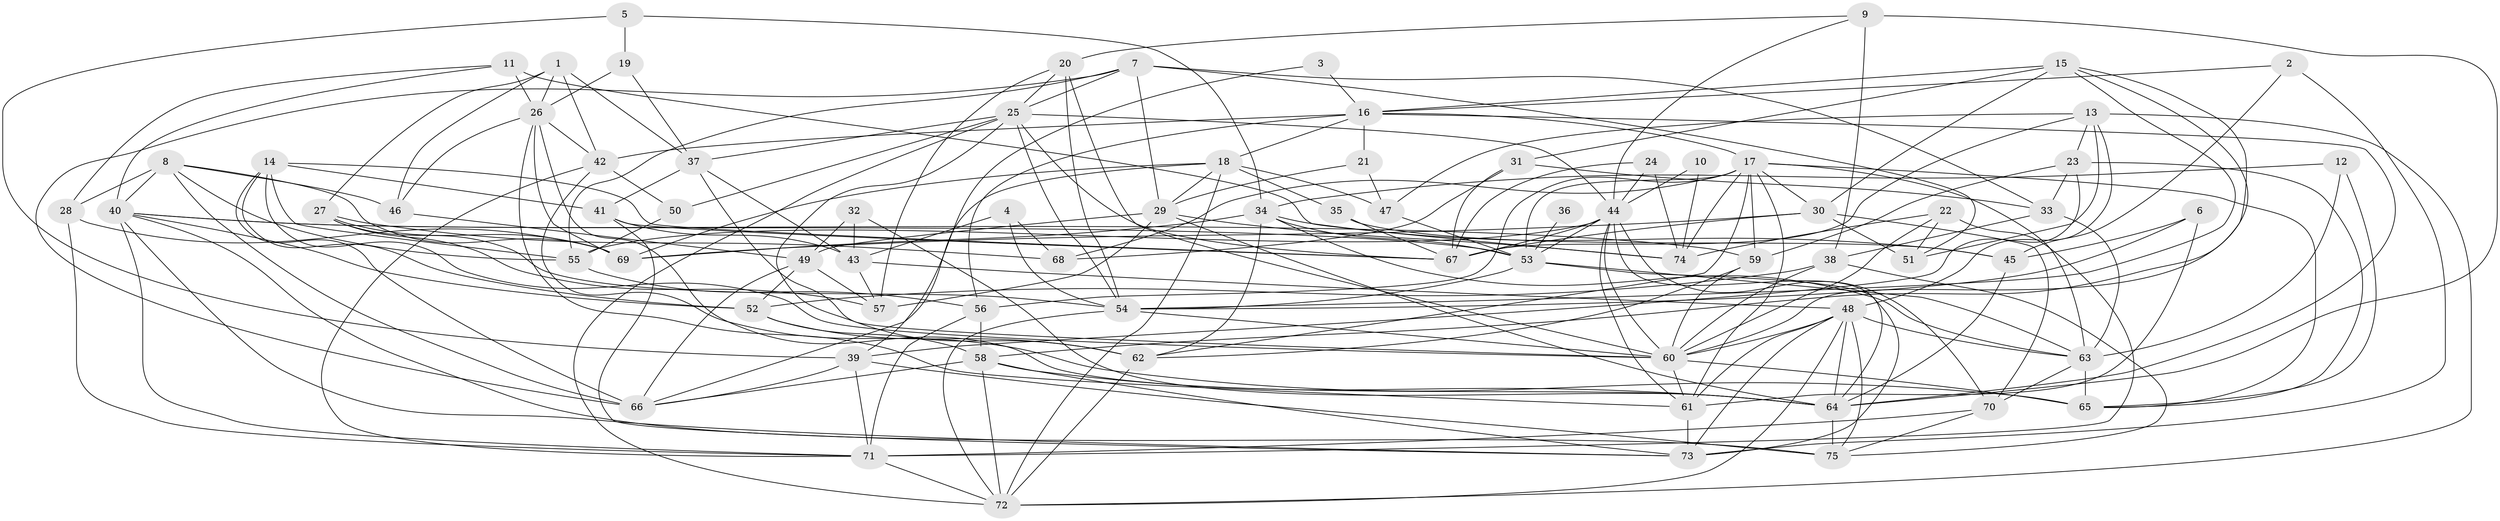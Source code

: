 // original degree distribution, {2: 0.15436241610738255, 5: 0.2214765100671141, 6: 0.09395973154362416, 4: 0.2751677852348993, 7: 0.020134228187919462, 3: 0.2214765100671141, 9: 0.006711409395973154, 8: 0.006711409395973154}
// Generated by graph-tools (version 1.1) at 2025/50/03/09/25 03:50:04]
// undirected, 75 vertices, 215 edges
graph export_dot {
graph [start="1"]
  node [color=gray90,style=filled];
  1;
  2;
  3;
  4;
  5;
  6;
  7;
  8;
  9;
  10;
  11;
  12;
  13;
  14;
  15;
  16;
  17;
  18;
  19;
  20;
  21;
  22;
  23;
  24;
  25;
  26;
  27;
  28;
  29;
  30;
  31;
  32;
  33;
  34;
  35;
  36;
  37;
  38;
  39;
  40;
  41;
  42;
  43;
  44;
  45;
  46;
  47;
  48;
  49;
  50;
  51;
  52;
  53;
  54;
  55;
  56;
  57;
  58;
  59;
  60;
  61;
  62;
  63;
  64;
  65;
  66;
  67;
  68;
  69;
  70;
  71;
  72;
  73;
  74;
  75;
  1 -- 26 [weight=1.0];
  1 -- 27 [weight=1.0];
  1 -- 37 [weight=1.0];
  1 -- 42 [weight=1.0];
  1 -- 46 [weight=1.0];
  2 -- 16 [weight=1.0];
  2 -- 45 [weight=1.0];
  2 -- 73 [weight=1.0];
  3 -- 16 [weight=1.0];
  3 -- 39 [weight=1.0];
  4 -- 43 [weight=1.0];
  4 -- 54 [weight=1.0];
  4 -- 68 [weight=1.0];
  5 -- 19 [weight=1.0];
  5 -- 34 [weight=1.0];
  5 -- 39 [weight=1.0];
  6 -- 45 [weight=1.0];
  6 -- 54 [weight=1.0];
  6 -- 61 [weight=1.0];
  7 -- 25 [weight=1.0];
  7 -- 29 [weight=1.0];
  7 -- 33 [weight=1.0];
  7 -- 51 [weight=1.0];
  7 -- 55 [weight=1.0];
  7 -- 66 [weight=1.0];
  8 -- 28 [weight=1.0];
  8 -- 40 [weight=1.0];
  8 -- 46 [weight=1.0];
  8 -- 55 [weight=1.0];
  8 -- 66 [weight=1.0];
  8 -- 69 [weight=1.0];
  9 -- 20 [weight=1.0];
  9 -- 38 [weight=1.0];
  9 -- 44 [weight=1.0];
  9 -- 64 [weight=1.0];
  10 -- 44 [weight=1.0];
  10 -- 74 [weight=1.0];
  11 -- 26 [weight=2.0];
  11 -- 28 [weight=1.0];
  11 -- 40 [weight=1.0];
  11 -- 74 [weight=1.0];
  12 -- 34 [weight=1.0];
  12 -- 63 [weight=1.0];
  12 -- 65 [weight=1.0];
  13 -- 23 [weight=1.0];
  13 -- 47 [weight=1.0];
  13 -- 48 [weight=1.0];
  13 -- 51 [weight=1.0];
  13 -- 67 [weight=1.0];
  13 -- 72 [weight=1.0];
  14 -- 41 [weight=1.0];
  14 -- 52 [weight=1.0];
  14 -- 55 [weight=1.0];
  14 -- 60 [weight=1.0];
  14 -- 66 [weight=1.0];
  14 -- 67 [weight=1.0];
  15 -- 16 [weight=1.0];
  15 -- 30 [weight=1.0];
  15 -- 31 [weight=1.0];
  15 -- 54 [weight=1.0];
  15 -- 58 [weight=1.0];
  15 -- 60 [weight=1.0];
  16 -- 17 [weight=1.0];
  16 -- 18 [weight=1.0];
  16 -- 21 [weight=1.0];
  16 -- 42 [weight=1.0];
  16 -- 56 [weight=1.0];
  16 -- 64 [weight=1.0];
  17 -- 30 [weight=1.0];
  17 -- 53 [weight=1.0];
  17 -- 56 [weight=1.0];
  17 -- 59 [weight=1.0];
  17 -- 61 [weight=1.0];
  17 -- 62 [weight=1.0];
  17 -- 63 [weight=1.0];
  17 -- 65 [weight=1.0];
  17 -- 68 [weight=1.0];
  17 -- 74 [weight=1.0];
  18 -- 29 [weight=1.0];
  18 -- 35 [weight=1.0];
  18 -- 47 [weight=1.0];
  18 -- 66 [weight=1.0];
  18 -- 69 [weight=1.0];
  18 -- 72 [weight=1.0];
  19 -- 26 [weight=1.0];
  19 -- 37 [weight=1.0];
  20 -- 25 [weight=1.0];
  20 -- 54 [weight=1.0];
  20 -- 57 [weight=1.0];
  20 -- 60 [weight=1.0];
  21 -- 29 [weight=1.0];
  21 -- 47 [weight=1.0];
  22 -- 51 [weight=1.0];
  22 -- 60 [weight=1.0];
  22 -- 71 [weight=1.0];
  22 -- 74 [weight=1.0];
  23 -- 33 [weight=1.0];
  23 -- 39 [weight=1.0];
  23 -- 59 [weight=1.0];
  23 -- 65 [weight=1.0];
  24 -- 44 [weight=1.0];
  24 -- 67 [weight=1.0];
  24 -- 74 [weight=1.0];
  25 -- 37 [weight=1.0];
  25 -- 44 [weight=1.0];
  25 -- 50 [weight=1.0];
  25 -- 54 [weight=1.0];
  25 -- 62 [weight=1.0];
  25 -- 67 [weight=1.0];
  25 -- 72 [weight=1.0];
  26 -- 42 [weight=1.0];
  26 -- 46 [weight=1.0];
  26 -- 61 [weight=1.0];
  26 -- 64 [weight=1.0];
  26 -- 69 [weight=1.0];
  27 -- 54 [weight=1.0];
  27 -- 57 [weight=1.0];
  27 -- 68 [weight=1.0];
  27 -- 69 [weight=1.0];
  28 -- 69 [weight=1.0];
  28 -- 71 [weight=1.0];
  29 -- 49 [weight=1.0];
  29 -- 57 [weight=1.0];
  29 -- 64 [weight=1.0];
  29 -- 74 [weight=1.0];
  30 -- 51 [weight=1.0];
  30 -- 67 [weight=1.0];
  30 -- 69 [weight=1.0];
  30 -- 70 [weight=1.0];
  31 -- 33 [weight=1.0];
  31 -- 67 [weight=1.0];
  31 -- 68 [weight=1.0];
  32 -- 43 [weight=1.0];
  32 -- 49 [weight=1.0];
  32 -- 64 [weight=1.0];
  33 -- 38 [weight=1.0];
  33 -- 63 [weight=1.0];
  34 -- 45 [weight=1.0];
  34 -- 53 [weight=1.0];
  34 -- 62 [weight=1.0];
  34 -- 63 [weight=1.0];
  34 -- 69 [weight=1.0];
  35 -- 45 [weight=1.0];
  35 -- 67 [weight=1.0];
  36 -- 53 [weight=2.0];
  37 -- 41 [weight=1.0];
  37 -- 43 [weight=1.0];
  37 -- 60 [weight=1.0];
  38 -- 52 [weight=1.0];
  38 -- 60 [weight=1.0];
  38 -- 75 [weight=1.0];
  39 -- 66 [weight=1.0];
  39 -- 71 [weight=1.0];
  39 -- 75 [weight=1.0];
  40 -- 52 [weight=1.0];
  40 -- 53 [weight=1.0];
  40 -- 59 [weight=1.0];
  40 -- 71 [weight=1.0];
  40 -- 73 [weight=1.0];
  40 -- 75 [weight=1.0];
  41 -- 43 [weight=1.0];
  41 -- 67 [weight=1.0];
  41 -- 73 [weight=1.0];
  42 -- 50 [weight=1.0];
  42 -- 65 [weight=1.0];
  42 -- 71 [weight=1.0];
  43 -- 48 [weight=1.0];
  43 -- 57 [weight=1.0];
  44 -- 53 [weight=1.0];
  44 -- 55 [weight=1.0];
  44 -- 60 [weight=1.0];
  44 -- 61 [weight=1.0];
  44 -- 64 [weight=1.0];
  44 -- 67 [weight=1.0];
  44 -- 70 [weight=1.0];
  45 -- 64 [weight=1.0];
  46 -- 49 [weight=1.0];
  47 -- 53 [weight=1.0];
  48 -- 60 [weight=1.0];
  48 -- 61 [weight=1.0];
  48 -- 63 [weight=1.0];
  48 -- 64 [weight=1.0];
  48 -- 72 [weight=1.0];
  48 -- 73 [weight=1.0];
  48 -- 75 [weight=1.0];
  49 -- 52 [weight=1.0];
  49 -- 57 [weight=1.0];
  49 -- 66 [weight=1.0];
  50 -- 55 [weight=1.0];
  52 -- 58 [weight=1.0];
  52 -- 62 [weight=1.0];
  53 -- 54 [weight=1.0];
  53 -- 63 [weight=1.0];
  53 -- 73 [weight=1.0];
  54 -- 60 [weight=1.0];
  54 -- 72 [weight=1.0];
  55 -- 56 [weight=1.0];
  56 -- 58 [weight=1.0];
  56 -- 71 [weight=1.0];
  58 -- 64 [weight=1.0];
  58 -- 66 [weight=1.0];
  58 -- 72 [weight=1.0];
  58 -- 73 [weight=1.0];
  59 -- 60 [weight=1.0];
  59 -- 62 [weight=1.0];
  60 -- 61 [weight=1.0];
  60 -- 65 [weight=1.0];
  61 -- 73 [weight=1.0];
  62 -- 72 [weight=1.0];
  63 -- 65 [weight=2.0];
  63 -- 70 [weight=1.0];
  64 -- 75 [weight=1.0];
  70 -- 71 [weight=1.0];
  70 -- 75 [weight=1.0];
  71 -- 72 [weight=1.0];
}
